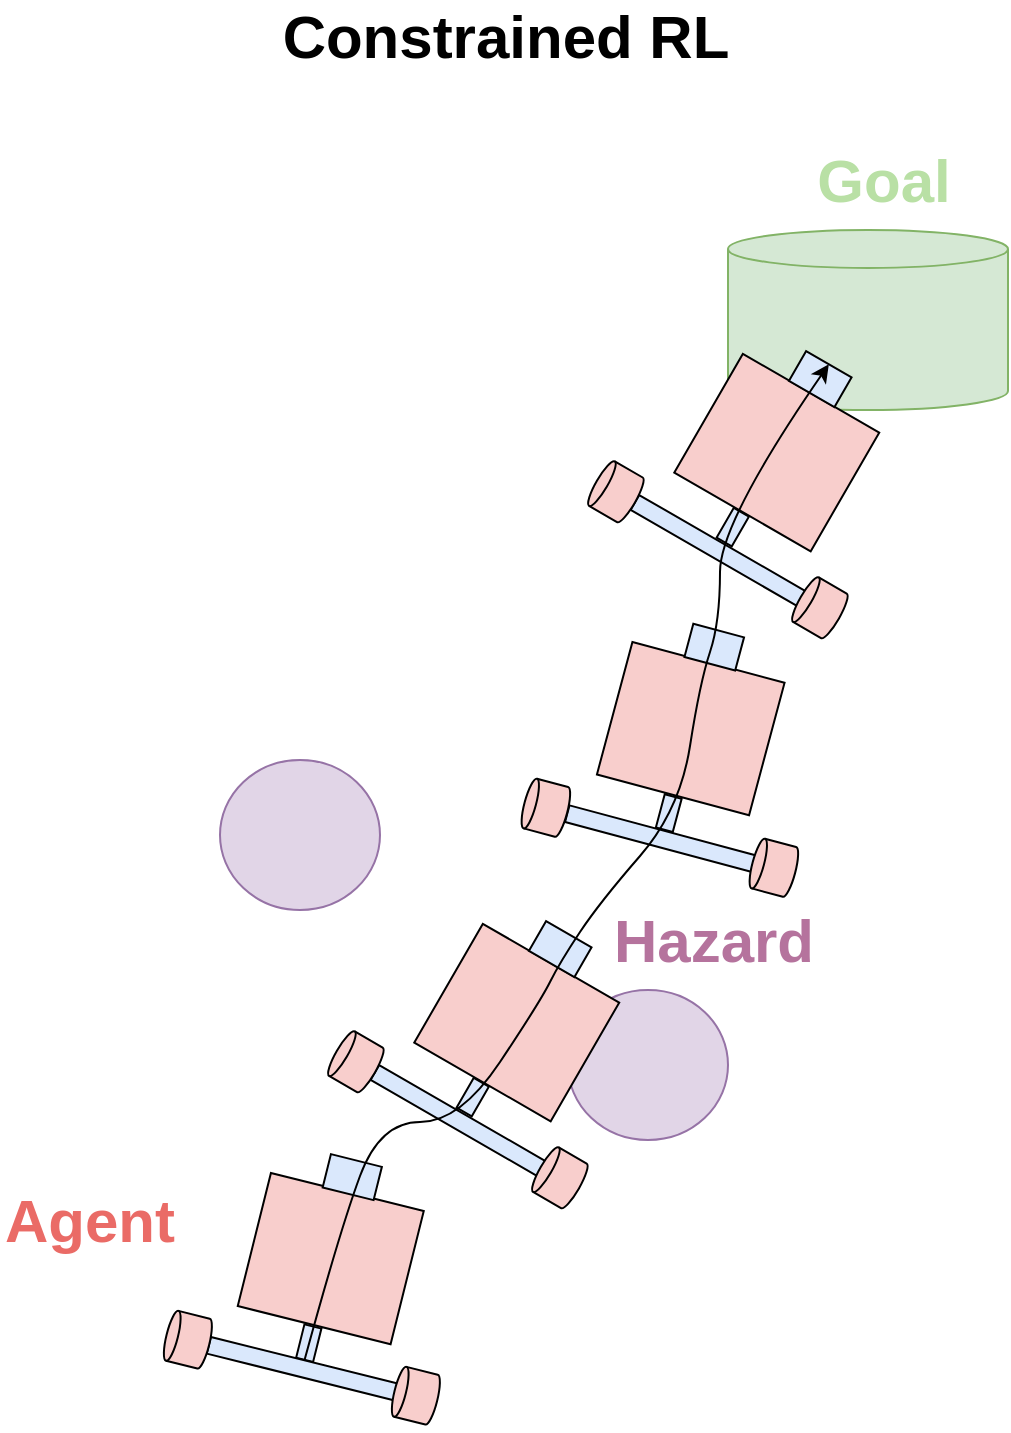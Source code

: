 <mxfile version="27.0.9">
  <diagram name="페이지-1" id="ge7ynudYH0SWpXRpJTb-">
    <mxGraphModel dx="1426" dy="800" grid="1" gridSize="10" guides="1" tooltips="1" connect="1" arrows="1" fold="1" page="1" pageScale="1" pageWidth="827" pageHeight="1169" math="1" shadow="0">
      <root>
        <mxCell id="0" />
        <mxCell id="1" parent="0" />
        <mxCell id="z2jNvW2etzvbWKpsCLM5-1" value="" style="group;rotation=-166;" parent="1" vertex="1" connectable="0">
          <mxGeometry x="251.004" y="777.003" width="140" height="120" as="geometry" />
        </mxCell>
        <mxCell id="z2jNvW2etzvbWKpsCLM5-2" value="" style="rounded=0;whiteSpace=wrap;html=1;fillColor=#f8cecc;strokeColor=default;rotation=-166;" parent="z2jNvW2etzvbWKpsCLM5-1" vertex="1">
          <mxGeometry x="36" y="15" width="78.75" height="68.571" as="geometry" />
        </mxCell>
        <mxCell id="z2jNvW2etzvbWKpsCLM5-3" value="" style="rounded=0;whiteSpace=wrap;html=1;fillColor=#dae8fc;strokeColor=default;rotation=-166;" parent="z2jNvW2etzvbWKpsCLM5-1" vertex="1">
          <mxGeometry x="73" width="26.25" height="17.143" as="geometry" />
        </mxCell>
        <mxCell id="z2jNvW2etzvbWKpsCLM5-4" value="" style="rounded=0;whiteSpace=wrap;html=1;fillColor=#dae8fc;strokeColor=default;rotation=-166;" parent="z2jNvW2etzvbWKpsCLM5-1" vertex="1">
          <mxGeometry x="60" y="83" width="8.75" height="17.143" as="geometry" />
        </mxCell>
        <mxCell id="z2jNvW2etzvbWKpsCLM5-5" value="" style="rounded=0;whiteSpace=wrap;html=1;fillColor=#dae8fc;strokeColor=default;rotation=-166;" parent="z2jNvW2etzvbWKpsCLM5-1" vertex="1">
          <mxGeometry x="13" y="100" width="96.25" height="8.571" as="geometry" />
        </mxCell>
        <mxCell id="z2jNvW2etzvbWKpsCLM5-6" value="" style="shape=cylinder3;whiteSpace=wrap;html=1;boundedLbl=1;backgroundOutline=1;size=2.875;direction=south;fillColor=#f8cecc;strokeColor=default;rotation=-166;" parent="z2jNvW2etzvbWKpsCLM5-1" vertex="1">
          <mxGeometry x="-7" y="77" width="21.875" height="25.714" as="geometry" />
        </mxCell>
        <mxCell id="z2jNvW2etzvbWKpsCLM5-7" value="" style="shape=cylinder3;whiteSpace=wrap;html=1;boundedLbl=1;backgroundOutline=1;size=2.875;direction=south;fillColor=#f8cecc;strokeColor=default;rotation=-166;" parent="z2jNvW2etzvbWKpsCLM5-1" vertex="1">
          <mxGeometry x="107" y="105" width="21.875" height="25.714" as="geometry" />
        </mxCell>
        <mxCell id="z2jNvW2etzvbWKpsCLM5-8" value="" style="ellipse;whiteSpace=wrap;html=1;fillColor=#e1d5e7;strokeColor=#9673a6;" parent="1" vertex="1">
          <mxGeometry x="445" y="692" width="80" height="75" as="geometry" />
        </mxCell>
        <mxCell id="z2jNvW2etzvbWKpsCLM5-9" value="" style="shape=cylinder3;whiteSpace=wrap;html=1;boundedLbl=1;backgroundOutline=1;size=9.481;fillColor=#d5e8d4;strokeColor=#82b366;" parent="1" vertex="1">
          <mxGeometry x="525" y="312" width="140" height="90" as="geometry" />
        </mxCell>
        <mxCell id="z2jNvW2etzvbWKpsCLM5-10" value="Goal" style="text;html=1;align=center;verticalAlign=middle;whiteSpace=wrap;rounded=0;fontSize=30;fontColor=#B9E0A5;fontStyle=1" parent="1" vertex="1">
          <mxGeometry x="565" y="272" width="76" height="30" as="geometry" />
        </mxCell>
        <mxCell id="z2jNvW2etzvbWKpsCLM5-11" value="&lt;font style=&quot;color: rgb(234, 107, 102);&quot;&gt;Agent&lt;/font&gt;" style="text;html=1;align=center;verticalAlign=middle;whiteSpace=wrap;rounded=0;fontSize=30;fontColor=#B9E0A5;fontStyle=1" parent="1" vertex="1">
          <mxGeometry x="161" y="792" width="90" height="30" as="geometry" />
        </mxCell>
        <mxCell id="z2jNvW2etzvbWKpsCLM5-12" value="&lt;font style=&quot;color: rgb(181, 115, 157);&quot;&gt;Hazard&lt;/font&gt;" style="text;html=1;align=center;verticalAlign=middle;whiteSpace=wrap;rounded=0;fontSize=30;fontColor=#B9E0A5;fontStyle=1" parent="1" vertex="1">
          <mxGeometry x="465" y="652" width="106" height="30" as="geometry" />
        </mxCell>
        <mxCell id="z2jNvW2etzvbWKpsCLM5-13" value="" style="ellipse;whiteSpace=wrap;html=1;fillColor=#e1d5e7;strokeColor=#9673a6;" parent="1" vertex="1">
          <mxGeometry x="271" y="577" width="80" height="75" as="geometry" />
        </mxCell>
        <mxCell id="z2jNvW2etzvbWKpsCLM5-14" value="" style="group;rotation=-150;opacity=23;" parent="1" vertex="1" connectable="0">
          <mxGeometry x="340.996" y="657.002" width="140" height="120" as="geometry" />
        </mxCell>
        <mxCell id="z2jNvW2etzvbWKpsCLM5-15" value="" style="rounded=0;whiteSpace=wrap;html=1;fillColor=#f8cecc;strokeColor=default;rotation=-150;" parent="z2jNvW2etzvbWKpsCLM5-14" vertex="1">
          <mxGeometry x="39" y="17" width="78.75" height="68.571" as="geometry" />
        </mxCell>
        <mxCell id="z2jNvW2etzvbWKpsCLM5-16" value="" style="rounded=0;whiteSpace=wrap;html=1;fillColor=#dae8fc;strokeColor=default;rotation=-150;" parent="z2jNvW2etzvbWKpsCLM5-14" vertex="1">
          <mxGeometry x="87" y="6" width="26.25" height="17.143" as="geometry" />
        </mxCell>
        <mxCell id="z2jNvW2etzvbWKpsCLM5-17" value="" style="rounded=0;whiteSpace=wrap;html=1;fillColor=#dae8fc;strokeColor=default;rotation=-150;" parent="z2jNvW2etzvbWKpsCLM5-14" vertex="1">
          <mxGeometry x="52" y="80" width="8.75" height="17.143" as="geometry" />
        </mxCell>
        <mxCell id="z2jNvW2etzvbWKpsCLM5-18" value="" style="rounded=0;whiteSpace=wrap;html=1;fillColor=#dae8fc;strokeColor=default;rotation=-150;" parent="z2jNvW2etzvbWKpsCLM5-14" vertex="1">
          <mxGeometry x="1" y="96" width="96.25" height="8.571" as="geometry" />
        </mxCell>
        <mxCell id="z2jNvW2etzvbWKpsCLM5-19" value="" style="shape=cylinder3;whiteSpace=wrap;html=1;boundedLbl=1;backgroundOutline=1;size=2.875;direction=south;fillColor=#f8cecc;strokeColor=default;rotation=-150;" parent="z2jNvW2etzvbWKpsCLM5-14" vertex="1">
          <mxGeometry x="-13" y="58" width="21.875" height="25.714" as="geometry" />
        </mxCell>
        <mxCell id="z2jNvW2etzvbWKpsCLM5-20" value="" style="shape=cylinder3;whiteSpace=wrap;html=1;boundedLbl=1;backgroundOutline=1;size=2.875;direction=south;fillColor=#f8cecc;strokeColor=default;rotation=-150;" parent="z2jNvW2etzvbWKpsCLM5-14" vertex="1">
          <mxGeometry x="89" y="116" width="21.875" height="25.714" as="geometry" />
        </mxCell>
        <mxCell id="z2jNvW2etzvbWKpsCLM5-21" value="" style="group;rotation=-165;opacity=23;" parent="1" vertex="1" connectable="0">
          <mxGeometry x="431.002" y="512.002" width="140" height="120" as="geometry" />
        </mxCell>
        <mxCell id="z2jNvW2etzvbWKpsCLM5-22" value="" style="rounded=0;whiteSpace=wrap;html=1;fillColor=#f8cecc;strokeColor=default;rotation=-165;" parent="z2jNvW2etzvbWKpsCLM5-21" vertex="1">
          <mxGeometry x="36" y="15" width="78.75" height="68.571" as="geometry" />
        </mxCell>
        <mxCell id="z2jNvW2etzvbWKpsCLM5-23" value="" style="rounded=0;whiteSpace=wrap;html=1;fillColor=#dae8fc;strokeColor=default;rotation=-165;" parent="z2jNvW2etzvbWKpsCLM5-21" vertex="1">
          <mxGeometry x="74" width="26.25" height="17.143" as="geometry" />
        </mxCell>
        <mxCell id="z2jNvW2etzvbWKpsCLM5-24" value="" style="rounded=0;whiteSpace=wrap;html=1;fillColor=#dae8fc;strokeColor=default;rotation=-165;" parent="z2jNvW2etzvbWKpsCLM5-21" vertex="1">
          <mxGeometry x="60" y="83" width="8.75" height="17.143" as="geometry" />
        </mxCell>
        <mxCell id="z2jNvW2etzvbWKpsCLM5-25" value="" style="rounded=0;whiteSpace=wrap;html=1;fillColor=#dae8fc;strokeColor=default;rotation=-165;" parent="z2jNvW2etzvbWKpsCLM5-21" vertex="1">
          <mxGeometry x="12" y="100" width="96.25" height="8.571" as="geometry" />
        </mxCell>
        <mxCell id="z2jNvW2etzvbWKpsCLM5-26" value="" style="shape=cylinder3;whiteSpace=wrap;html=1;boundedLbl=1;backgroundOutline=1;size=2.875;direction=south;fillColor=#f8cecc;strokeColor=default;rotation=-165;" parent="z2jNvW2etzvbWKpsCLM5-21" vertex="1">
          <mxGeometry x="-8" y="76" width="21.875" height="25.714" as="geometry" />
        </mxCell>
        <mxCell id="z2jNvW2etzvbWKpsCLM5-27" value="" style="shape=cylinder3;whiteSpace=wrap;html=1;boundedLbl=1;backgroundOutline=1;size=2.875;direction=south;fillColor=#f8cecc;strokeColor=default;rotation=-165;" parent="z2jNvW2etzvbWKpsCLM5-21" vertex="1">
          <mxGeometry x="106" y="106" width="21.875" height="25.714" as="geometry" />
        </mxCell>
        <mxCell id="z2jNvW2etzvbWKpsCLM5-28" value="" style="group;rotation=-150;opacity=23;" parent="1" vertex="1" connectable="0">
          <mxGeometry x="471.004" y="372.003" width="140" height="120" as="geometry" />
        </mxCell>
        <mxCell id="z2jNvW2etzvbWKpsCLM5-29" value="" style="rounded=0;whiteSpace=wrap;html=1;fillColor=#f8cecc;strokeColor=default;rotation=-150;" parent="z2jNvW2etzvbWKpsCLM5-28" vertex="1">
          <mxGeometry x="39" y="17" width="78.75" height="68.571" as="geometry" />
        </mxCell>
        <mxCell id="z2jNvW2etzvbWKpsCLM5-30" value="" style="rounded=0;whiteSpace=wrap;html=1;fillColor=#dae8fc;strokeColor=default;rotation=-150;" parent="z2jNvW2etzvbWKpsCLM5-28" vertex="1">
          <mxGeometry x="87" y="6" width="26.25" height="17.143" as="geometry" />
        </mxCell>
        <mxCell id="z2jNvW2etzvbWKpsCLM5-31" value="" style="rounded=0;whiteSpace=wrap;html=1;fillColor=#dae8fc;strokeColor=default;rotation=-150;" parent="z2jNvW2etzvbWKpsCLM5-28" vertex="1">
          <mxGeometry x="52" y="80" width="8.75" height="17.143" as="geometry" />
        </mxCell>
        <mxCell id="z2jNvW2etzvbWKpsCLM5-32" value="" style="rounded=0;whiteSpace=wrap;html=1;fillColor=#dae8fc;strokeColor=default;rotation=-150;" parent="z2jNvW2etzvbWKpsCLM5-28" vertex="1">
          <mxGeometry x="1" y="96" width="96.25" height="8.571" as="geometry" />
        </mxCell>
        <mxCell id="z2jNvW2etzvbWKpsCLM5-33" value="" style="shape=cylinder3;whiteSpace=wrap;html=1;boundedLbl=1;backgroundOutline=1;size=2.875;direction=south;fillColor=#f8cecc;strokeColor=default;rotation=-150;" parent="z2jNvW2etzvbWKpsCLM5-28" vertex="1">
          <mxGeometry x="-13" y="58" width="21.875" height="25.714" as="geometry" />
        </mxCell>
        <mxCell id="z2jNvW2etzvbWKpsCLM5-34" value="" style="shape=cylinder3;whiteSpace=wrap;html=1;boundedLbl=1;backgroundOutline=1;size=2.875;direction=south;fillColor=#f8cecc;strokeColor=default;rotation=-150;" parent="z2jNvW2etzvbWKpsCLM5-28" vertex="1">
          <mxGeometry x="89" y="116" width="21.875" height="25.714" as="geometry" />
        </mxCell>
        <mxCell id="z2jNvW2etzvbWKpsCLM5-63" value="" style="curved=1;endArrow=classic;html=1;rounded=0;entryX=0.5;entryY=1;entryDx=0;entryDy=0;exitX=0.5;exitY=0;exitDx=0;exitDy=0;" parent="1" source="z2jNvW2etzvbWKpsCLM5-4" target="z2jNvW2etzvbWKpsCLM5-30" edge="1">
          <mxGeometry width="50" height="50" relative="1" as="geometry">
            <mxPoint x="311" y="882" as="sourcePoint" />
            <mxPoint x="371" y="582" as="targetPoint" />
            <Array as="points">
              <mxPoint x="331" y="812" />
              <mxPoint x="351" y="758" />
              <mxPoint x="391" y="758" />
              <mxPoint x="431" y="698" />
              <mxPoint x="441" y="678" />
              <mxPoint x="461" y="648" />
              <mxPoint x="501" y="602" />
              <mxPoint x="511" y="538" />
              <mxPoint x="521" y="508" />
              <mxPoint x="521" y="458" />
            </Array>
          </mxGeometry>
        </mxCell>
        <mxCell id="z2jNvW2etzvbWKpsCLM5-65" style="edgeStyle=orthogonalEdgeStyle;rounded=0;orthogonalLoop=1;jettySize=auto;html=1;exitX=0.5;exitY=1;exitDx=0;exitDy=0;" parent="1" edge="1">
          <mxGeometry relative="1" as="geometry">
            <mxPoint x="381" y="542" as="sourcePoint" />
            <mxPoint x="381" y="542" as="targetPoint" />
          </mxGeometry>
        </mxCell>
        <mxCell id="z2jNvW2etzvbWKpsCLM5-68" value="&lt;font style=&quot;color: rgb(0, 0, 0);&quot;&gt;Constrained RL&lt;/font&gt;" style="text;html=1;align=center;verticalAlign=middle;whiteSpace=wrap;rounded=0;fontSize=30;fontColor=#B9E0A5;fontStyle=1" parent="1" vertex="1">
          <mxGeometry x="284" y="200" width="260" height="30" as="geometry" />
        </mxCell>
      </root>
    </mxGraphModel>
  </diagram>
</mxfile>
